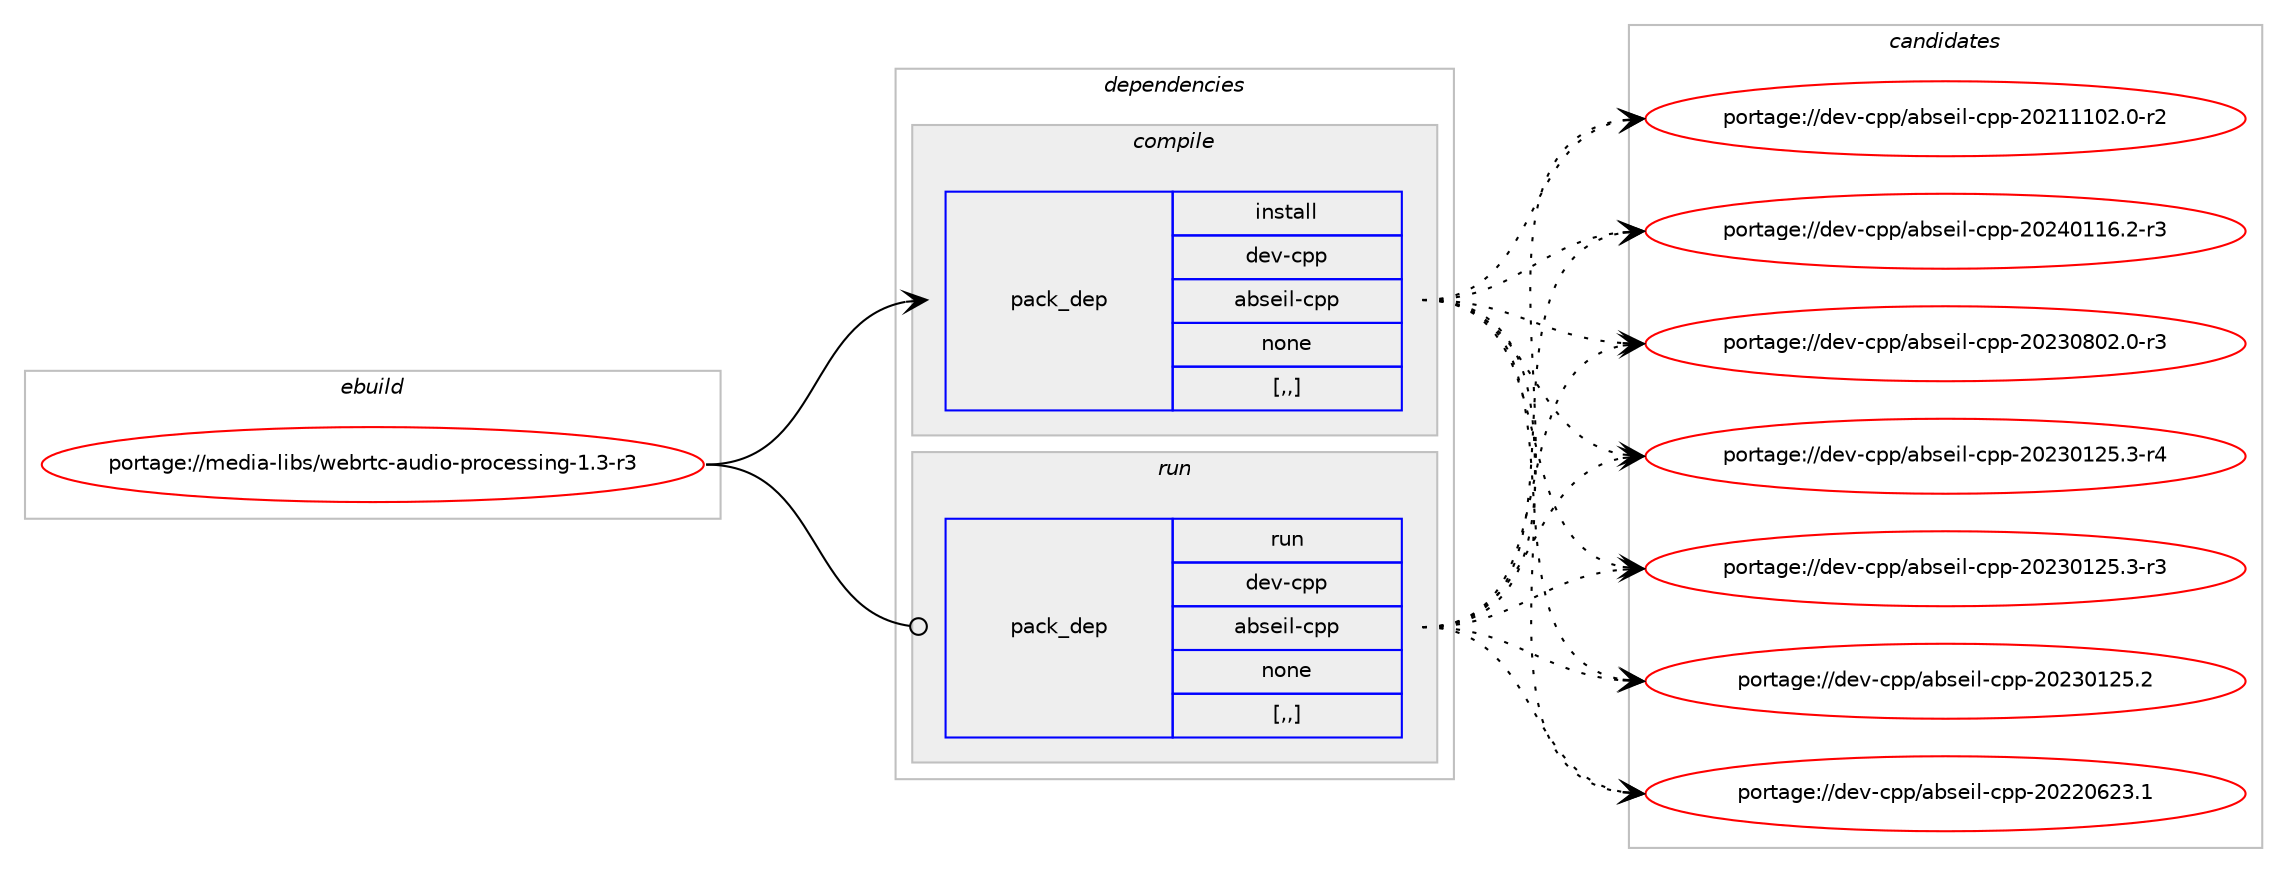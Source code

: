 digraph prolog {

# *************
# Graph options
# *************

newrank=true;
concentrate=true;
compound=true;
graph [rankdir=LR,fontname=Helvetica,fontsize=10,ranksep=1.5];#, ranksep=2.5, nodesep=0.2];
edge  [arrowhead=vee];
node  [fontname=Helvetica,fontsize=10];

# **********
# The ebuild
# **********

subgraph cluster_leftcol {
color=gray;
label=<<i>ebuild</i>>;
id [label="portage://media-libs/webrtc-audio-processing-1.3-r3", color=red, width=4, href="../media-libs/webrtc-audio-processing-1.3-r3.svg"];
}

# ****************
# The dependencies
# ****************

subgraph cluster_midcol {
color=gray;
label=<<i>dependencies</i>>;
subgraph cluster_compile {
fillcolor="#eeeeee";
style=filled;
label=<<i>compile</i>>;
subgraph pack226079 {
dependency306375 [label=<<TABLE BORDER="0" CELLBORDER="1" CELLSPACING="0" CELLPADDING="4" WIDTH="220"><TR><TD ROWSPAN="6" CELLPADDING="30">pack_dep</TD></TR><TR><TD WIDTH="110">install</TD></TR><TR><TD>dev-cpp</TD></TR><TR><TD>abseil-cpp</TD></TR><TR><TD>none</TD></TR><TR><TD>[,,]</TD></TR></TABLE>>, shape=none, color=blue];
}
id:e -> dependency306375:w [weight=20,style="solid",arrowhead="vee"];
}
subgraph cluster_compileandrun {
fillcolor="#eeeeee";
style=filled;
label=<<i>compile and run</i>>;
}
subgraph cluster_run {
fillcolor="#eeeeee";
style=filled;
label=<<i>run</i>>;
subgraph pack226080 {
dependency306376 [label=<<TABLE BORDER="0" CELLBORDER="1" CELLSPACING="0" CELLPADDING="4" WIDTH="220"><TR><TD ROWSPAN="6" CELLPADDING="30">pack_dep</TD></TR><TR><TD WIDTH="110">run</TD></TR><TR><TD>dev-cpp</TD></TR><TR><TD>abseil-cpp</TD></TR><TR><TD>none</TD></TR><TR><TD>[,,]</TD></TR></TABLE>>, shape=none, color=blue];
}
id:e -> dependency306376:w [weight=20,style="solid",arrowhead="odot"];
}
}

# **************
# The candidates
# **************

subgraph cluster_choices {
rank=same;
color=gray;
label=<<i>candidates</i>>;

subgraph choice226079 {
color=black;
nodesep=1;
choice1001011184599112112479798115101105108459911211245504850524849495446504511451 [label="portage://dev-cpp/abseil-cpp-20240116.2-r3", color=red, width=4,href="../dev-cpp/abseil-cpp-20240116.2-r3.svg"];
choice1001011184599112112479798115101105108459911211245504850514856485046484511451 [label="portage://dev-cpp/abseil-cpp-20230802.0-r3", color=red, width=4,href="../dev-cpp/abseil-cpp-20230802.0-r3.svg"];
choice1001011184599112112479798115101105108459911211245504850514849505346514511452 [label="portage://dev-cpp/abseil-cpp-20230125.3-r4", color=red, width=4,href="../dev-cpp/abseil-cpp-20230125.3-r4.svg"];
choice1001011184599112112479798115101105108459911211245504850514849505346514511451 [label="portage://dev-cpp/abseil-cpp-20230125.3-r3", color=red, width=4,href="../dev-cpp/abseil-cpp-20230125.3-r3.svg"];
choice100101118459911211247979811510110510845991121124550485051484950534650 [label="portage://dev-cpp/abseil-cpp-20230125.2", color=red, width=4,href="../dev-cpp/abseil-cpp-20230125.2.svg"];
choice100101118459911211247979811510110510845991121124550485050485450514649 [label="portage://dev-cpp/abseil-cpp-20220623.1", color=red, width=4,href="../dev-cpp/abseil-cpp-20220623.1.svg"];
choice1001011184599112112479798115101105108459911211245504850494949485046484511450 [label="portage://dev-cpp/abseil-cpp-20211102.0-r2", color=red, width=4,href="../dev-cpp/abseil-cpp-20211102.0-r2.svg"];
dependency306375:e -> choice1001011184599112112479798115101105108459911211245504850524849495446504511451:w [style=dotted,weight="100"];
dependency306375:e -> choice1001011184599112112479798115101105108459911211245504850514856485046484511451:w [style=dotted,weight="100"];
dependency306375:e -> choice1001011184599112112479798115101105108459911211245504850514849505346514511452:w [style=dotted,weight="100"];
dependency306375:e -> choice1001011184599112112479798115101105108459911211245504850514849505346514511451:w [style=dotted,weight="100"];
dependency306375:e -> choice100101118459911211247979811510110510845991121124550485051484950534650:w [style=dotted,weight="100"];
dependency306375:e -> choice100101118459911211247979811510110510845991121124550485050485450514649:w [style=dotted,weight="100"];
dependency306375:e -> choice1001011184599112112479798115101105108459911211245504850494949485046484511450:w [style=dotted,weight="100"];
}
subgraph choice226080 {
color=black;
nodesep=1;
choice1001011184599112112479798115101105108459911211245504850524849495446504511451 [label="portage://dev-cpp/abseil-cpp-20240116.2-r3", color=red, width=4,href="../dev-cpp/abseil-cpp-20240116.2-r3.svg"];
choice1001011184599112112479798115101105108459911211245504850514856485046484511451 [label="portage://dev-cpp/abseil-cpp-20230802.0-r3", color=red, width=4,href="../dev-cpp/abseil-cpp-20230802.0-r3.svg"];
choice1001011184599112112479798115101105108459911211245504850514849505346514511452 [label="portage://dev-cpp/abseil-cpp-20230125.3-r4", color=red, width=4,href="../dev-cpp/abseil-cpp-20230125.3-r4.svg"];
choice1001011184599112112479798115101105108459911211245504850514849505346514511451 [label="portage://dev-cpp/abseil-cpp-20230125.3-r3", color=red, width=4,href="../dev-cpp/abseil-cpp-20230125.3-r3.svg"];
choice100101118459911211247979811510110510845991121124550485051484950534650 [label="portage://dev-cpp/abseil-cpp-20230125.2", color=red, width=4,href="../dev-cpp/abseil-cpp-20230125.2.svg"];
choice100101118459911211247979811510110510845991121124550485050485450514649 [label="portage://dev-cpp/abseil-cpp-20220623.1", color=red, width=4,href="../dev-cpp/abseil-cpp-20220623.1.svg"];
choice1001011184599112112479798115101105108459911211245504850494949485046484511450 [label="portage://dev-cpp/abseil-cpp-20211102.0-r2", color=red, width=4,href="../dev-cpp/abseil-cpp-20211102.0-r2.svg"];
dependency306376:e -> choice1001011184599112112479798115101105108459911211245504850524849495446504511451:w [style=dotted,weight="100"];
dependency306376:e -> choice1001011184599112112479798115101105108459911211245504850514856485046484511451:w [style=dotted,weight="100"];
dependency306376:e -> choice1001011184599112112479798115101105108459911211245504850514849505346514511452:w [style=dotted,weight="100"];
dependency306376:e -> choice1001011184599112112479798115101105108459911211245504850514849505346514511451:w [style=dotted,weight="100"];
dependency306376:e -> choice100101118459911211247979811510110510845991121124550485051484950534650:w [style=dotted,weight="100"];
dependency306376:e -> choice100101118459911211247979811510110510845991121124550485050485450514649:w [style=dotted,weight="100"];
dependency306376:e -> choice1001011184599112112479798115101105108459911211245504850494949485046484511450:w [style=dotted,weight="100"];
}
}

}

